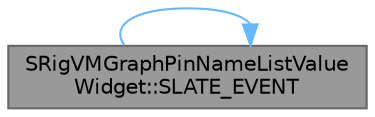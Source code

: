 digraph "SRigVMGraphPinNameListValueWidget::SLATE_EVENT"
{
 // INTERACTIVE_SVG=YES
 // LATEX_PDF_SIZE
  bgcolor="transparent";
  edge [fontname=Helvetica,fontsize=10,labelfontname=Helvetica,labelfontsize=10];
  node [fontname=Helvetica,fontsize=10,shape=box,height=0.2,width=0.4];
  rankdir="LR";
  Node1 [id="Node000001",label="SRigVMGraphPinNameListValue\lWidget::SLATE_EVENT",height=0.2,width=0.4,color="gray40", fillcolor="grey60", style="filled", fontcolor="black",tooltip="Called when combo box is opened, before list is actually created."];
  Node1 -> Node1 [id="edge1_Node000001_Node000001",color="steelblue1",style="solid",tooltip=" "];
}
